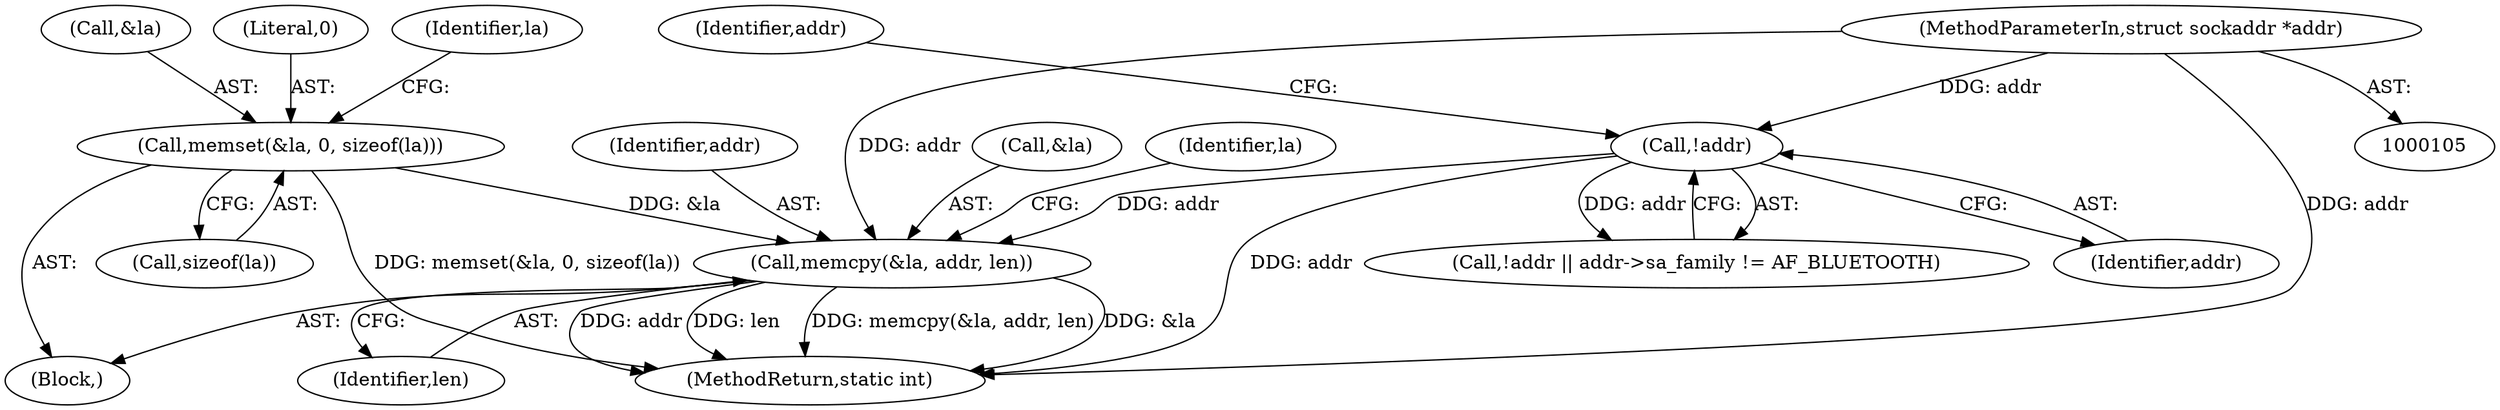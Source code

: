digraph "0_linux_f2fcfcd670257236ebf2088bbdf26f6a8ef459fe_4@API" {
"1000144" [label="(Call,memcpy(&la, addr, len))"];
"1000138" [label="(Call,memset(&la, 0, sizeof(la)))"];
"1000128" [label="(Call,!addr)"];
"1000107" [label="(MethodParameterIn,struct sockaddr *addr)"];
"1000255" [label="(MethodReturn,static int)"];
"1000107" [label="(MethodParameterIn,struct sockaddr *addr)"];
"1000127" [label="(Call,!addr || addr->sa_family != AF_BLUETOOTH)"];
"1000141" [label="(Literal,0)"];
"1000145" [label="(Call,&la)"];
"1000132" [label="(Identifier,addr)"];
"1000151" [label="(Identifier,la)"];
"1000147" [label="(Identifier,addr)"];
"1000142" [label="(Call,sizeof(la))"];
"1000146" [label="(Identifier,la)"];
"1000138" [label="(Call,memset(&la, 0, sizeof(la)))"];
"1000148" [label="(Identifier,len)"];
"1000139" [label="(Call,&la)"];
"1000129" [label="(Identifier,addr)"];
"1000128" [label="(Call,!addr)"];
"1000144" [label="(Call,memcpy(&la, addr, len))"];
"1000110" [label="(Block,)"];
"1000144" -> "1000110"  [label="AST: "];
"1000144" -> "1000148"  [label="CFG: "];
"1000145" -> "1000144"  [label="AST: "];
"1000147" -> "1000144"  [label="AST: "];
"1000148" -> "1000144"  [label="AST: "];
"1000151" -> "1000144"  [label="CFG: "];
"1000144" -> "1000255"  [label="DDG: len"];
"1000144" -> "1000255"  [label="DDG: memcpy(&la, addr, len)"];
"1000144" -> "1000255"  [label="DDG: &la"];
"1000144" -> "1000255"  [label="DDG: addr"];
"1000138" -> "1000144"  [label="DDG: &la"];
"1000128" -> "1000144"  [label="DDG: addr"];
"1000107" -> "1000144"  [label="DDG: addr"];
"1000138" -> "1000110"  [label="AST: "];
"1000138" -> "1000142"  [label="CFG: "];
"1000139" -> "1000138"  [label="AST: "];
"1000141" -> "1000138"  [label="AST: "];
"1000142" -> "1000138"  [label="AST: "];
"1000146" -> "1000138"  [label="CFG: "];
"1000138" -> "1000255"  [label="DDG: memset(&la, 0, sizeof(la))"];
"1000128" -> "1000127"  [label="AST: "];
"1000128" -> "1000129"  [label="CFG: "];
"1000129" -> "1000128"  [label="AST: "];
"1000132" -> "1000128"  [label="CFG: "];
"1000127" -> "1000128"  [label="CFG: "];
"1000128" -> "1000255"  [label="DDG: addr"];
"1000128" -> "1000127"  [label="DDG: addr"];
"1000107" -> "1000128"  [label="DDG: addr"];
"1000107" -> "1000105"  [label="AST: "];
"1000107" -> "1000255"  [label="DDG: addr"];
}
